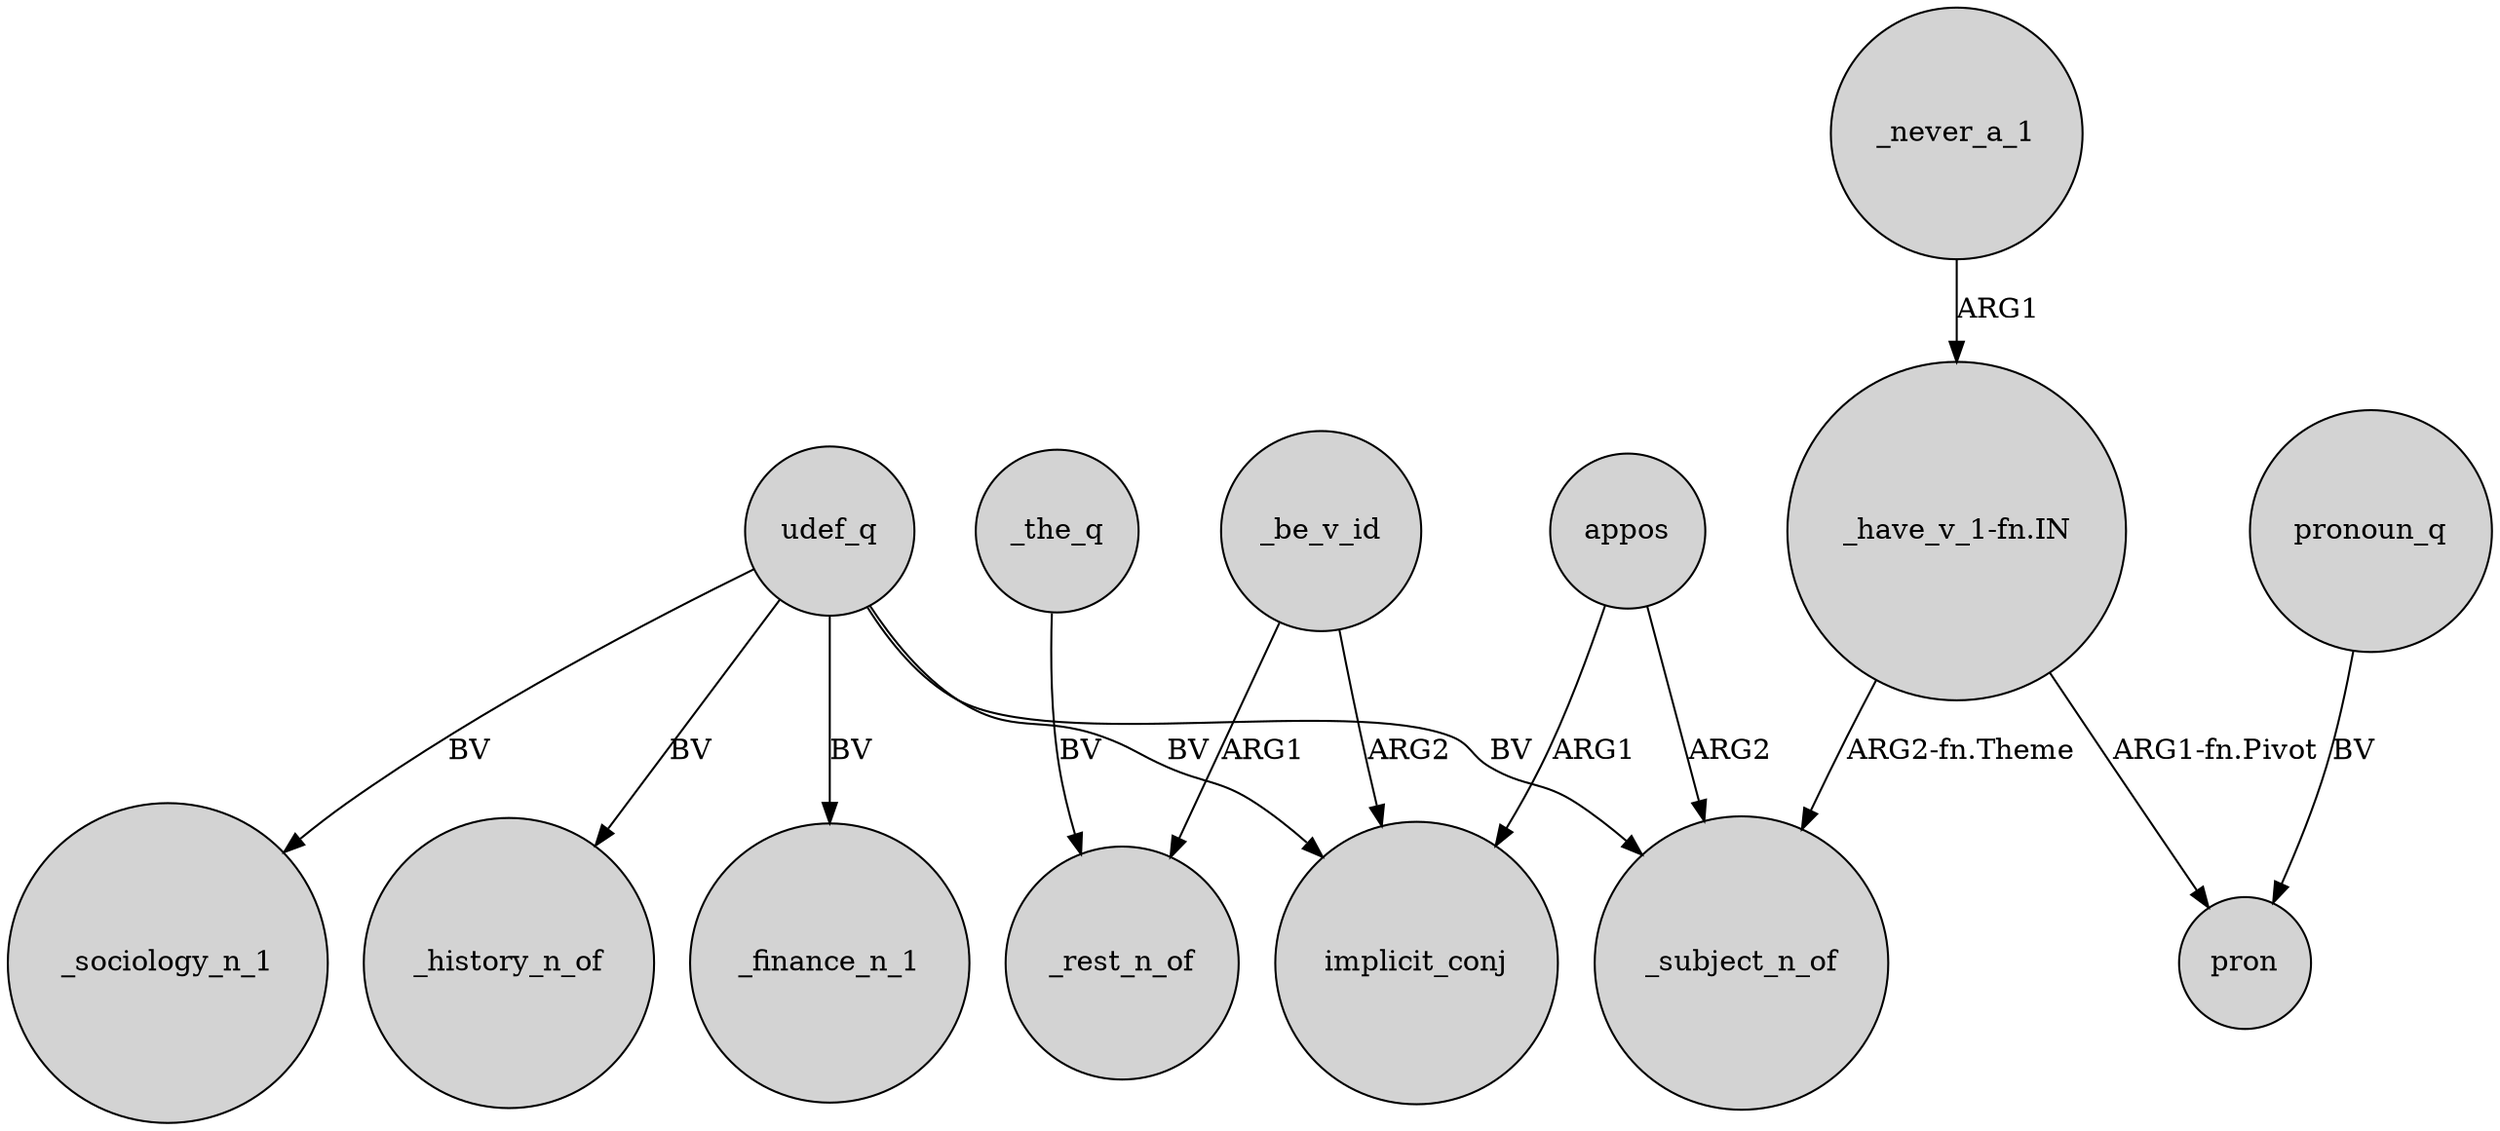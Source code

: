 digraph {
	node [shape=circle style=filled]
	"_have_v_1-fn.IN" -> _subject_n_of [label="ARG2-fn.Theme"]
	udef_q -> _subject_n_of [label=BV]
	_be_v_id -> _rest_n_of [label=ARG1]
	udef_q -> _sociology_n_1 [label=BV]
	_never_a_1 -> "_have_v_1-fn.IN" [label=ARG1]
	_be_v_id -> implicit_conj [label=ARG2]
	appos -> _subject_n_of [label=ARG2]
	udef_q -> implicit_conj [label=BV]
	udef_q -> _history_n_of [label=BV]
	udef_q -> _finance_n_1 [label=BV]
	"_have_v_1-fn.IN" -> pron [label="ARG1-fn.Pivot"]
	_the_q -> _rest_n_of [label=BV]
	appos -> implicit_conj [label=ARG1]
	pronoun_q -> pron [label=BV]
}
